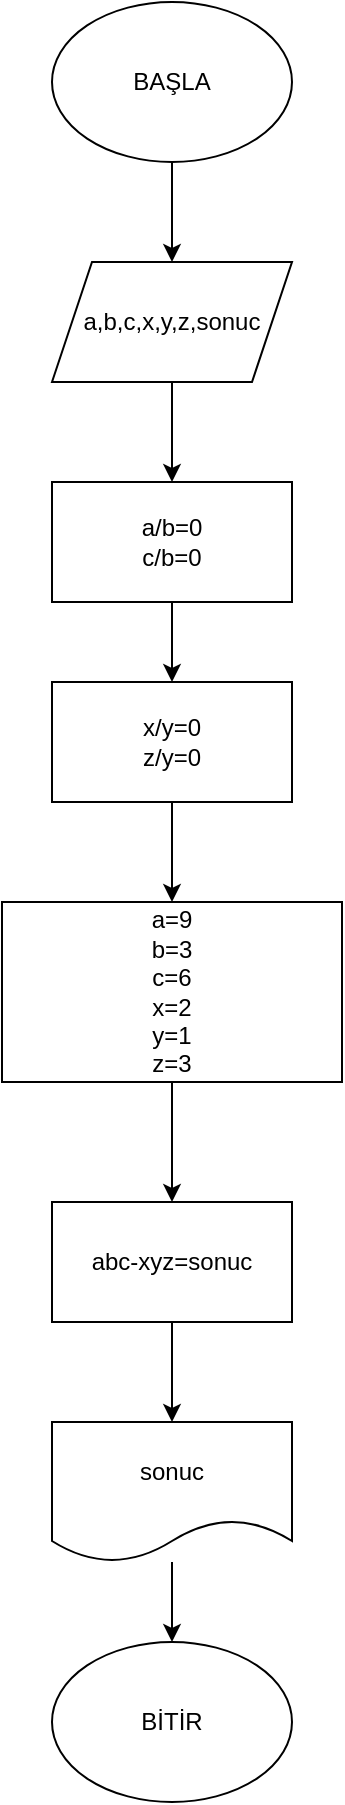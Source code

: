 <mxfile version="15.0.1" type="device"><diagram id="uLkFkQWGpM32Pc2BMY18" name="Page-1"><mxGraphModel dx="868" dy="1562" grid="1" gridSize="10" guides="1" tooltips="1" connect="1" arrows="1" fold="1" page="1" pageScale="1" pageWidth="827" pageHeight="1169" math="0" shadow="0"><root><mxCell id="0"/><mxCell id="1" parent="0"/><mxCell id="9e2fd5tHx59HbVbDoU_z-5" style="edgeStyle=orthogonalEdgeStyle;rounded=0;orthogonalLoop=1;jettySize=auto;html=1;exitX=0.5;exitY=1;exitDx=0;exitDy=0;" edge="1" parent="1" source="9e2fd5tHx59HbVbDoU_z-1" target="9e2fd5tHx59HbVbDoU_z-2"><mxGeometry relative="1" as="geometry"/></mxCell><mxCell id="9e2fd5tHx59HbVbDoU_z-1" value="BAŞLA" style="ellipse;whiteSpace=wrap;html=1;" vertex="1" parent="1"><mxGeometry x="340" y="-1100" width="120" height="80" as="geometry"/></mxCell><mxCell id="9e2fd5tHx59HbVbDoU_z-8" style="edgeStyle=orthogonalEdgeStyle;rounded=0;orthogonalLoop=1;jettySize=auto;html=1;" edge="1" parent="1" source="9e2fd5tHx59HbVbDoU_z-2" target="9e2fd5tHx59HbVbDoU_z-7"><mxGeometry relative="1" as="geometry"/></mxCell><mxCell id="9e2fd5tHx59HbVbDoU_z-2" value="a,b,c,x,y,z,sonuc" style="shape=parallelogram;perimeter=parallelogramPerimeter;whiteSpace=wrap;html=1;fixedSize=1;" vertex="1" parent="1"><mxGeometry x="340" y="-970" width="120" height="60" as="geometry"/></mxCell><mxCell id="9e2fd5tHx59HbVbDoU_z-10" style="edgeStyle=orthogonalEdgeStyle;rounded=0;orthogonalLoop=1;jettySize=auto;html=1;exitX=0.5;exitY=1;exitDx=0;exitDy=0;entryX=0.5;entryY=0;entryDx=0;entryDy=0;" edge="1" parent="1" source="9e2fd5tHx59HbVbDoU_z-7" target="9e2fd5tHx59HbVbDoU_z-9"><mxGeometry relative="1" as="geometry"/></mxCell><mxCell id="9e2fd5tHx59HbVbDoU_z-7" value="a/b=0&lt;br&gt;c/b=0" style="rounded=0;whiteSpace=wrap;html=1;" vertex="1" parent="1"><mxGeometry x="340" y="-860" width="120" height="60" as="geometry"/></mxCell><mxCell id="9e2fd5tHx59HbVbDoU_z-12" style="edgeStyle=orthogonalEdgeStyle;rounded=0;orthogonalLoop=1;jettySize=auto;html=1;exitX=0.5;exitY=1;exitDx=0;exitDy=0;entryX=0.5;entryY=0;entryDx=0;entryDy=0;" edge="1" parent="1" source="9e2fd5tHx59HbVbDoU_z-9" target="9e2fd5tHx59HbVbDoU_z-11"><mxGeometry relative="1" as="geometry"/></mxCell><mxCell id="9e2fd5tHx59HbVbDoU_z-9" value="x/y=0&lt;br&gt;z/y=0" style="rounded=0;whiteSpace=wrap;html=1;" vertex="1" parent="1"><mxGeometry x="340" y="-760" width="120" height="60" as="geometry"/></mxCell><mxCell id="9e2fd5tHx59HbVbDoU_z-24" style="edgeStyle=orthogonalEdgeStyle;rounded=0;orthogonalLoop=1;jettySize=auto;html=1;" edge="1" parent="1" source="9e2fd5tHx59HbVbDoU_z-11" target="9e2fd5tHx59HbVbDoU_z-17"><mxGeometry relative="1" as="geometry"/></mxCell><mxCell id="9e2fd5tHx59HbVbDoU_z-11" value="a=9&lt;br&gt;b=3&lt;br&gt;c=6&lt;br&gt;x=2&lt;br&gt;y=1&lt;br&gt;z=3&lt;br&gt;" style="rounded=0;whiteSpace=wrap;html=1;" vertex="1" parent="1"><mxGeometry x="315" y="-650" width="170" height="90" as="geometry"/></mxCell><mxCell id="9e2fd5tHx59HbVbDoU_z-16" style="edgeStyle=orthogonalEdgeStyle;rounded=0;orthogonalLoop=1;jettySize=auto;html=1;" edge="1" parent="1" source="9e2fd5tHx59HbVbDoU_z-13" target="9e2fd5tHx59HbVbDoU_z-15"><mxGeometry relative="1" as="geometry"/></mxCell><mxCell id="9e2fd5tHx59HbVbDoU_z-13" value="sonuc" style="shape=document;whiteSpace=wrap;html=1;boundedLbl=1;" vertex="1" parent="1"><mxGeometry x="340" y="-390" width="120" height="70" as="geometry"/></mxCell><mxCell id="9e2fd5tHx59HbVbDoU_z-15" value="BİTİR" style="ellipse;whiteSpace=wrap;html=1;" vertex="1" parent="1"><mxGeometry x="340" y="-280" width="120" height="80" as="geometry"/></mxCell><mxCell id="9e2fd5tHx59HbVbDoU_z-22" style="edgeStyle=orthogonalEdgeStyle;rounded=0;orthogonalLoop=1;jettySize=auto;html=1;" edge="1" parent="1" source="9e2fd5tHx59HbVbDoU_z-17" target="9e2fd5tHx59HbVbDoU_z-13"><mxGeometry relative="1" as="geometry"/></mxCell><mxCell id="9e2fd5tHx59HbVbDoU_z-17" value="abc-xyz=sonuc" style="rounded=0;whiteSpace=wrap;html=1;" vertex="1" parent="1"><mxGeometry x="340" y="-500" width="120" height="60" as="geometry"/></mxCell></root></mxGraphModel></diagram></mxfile>